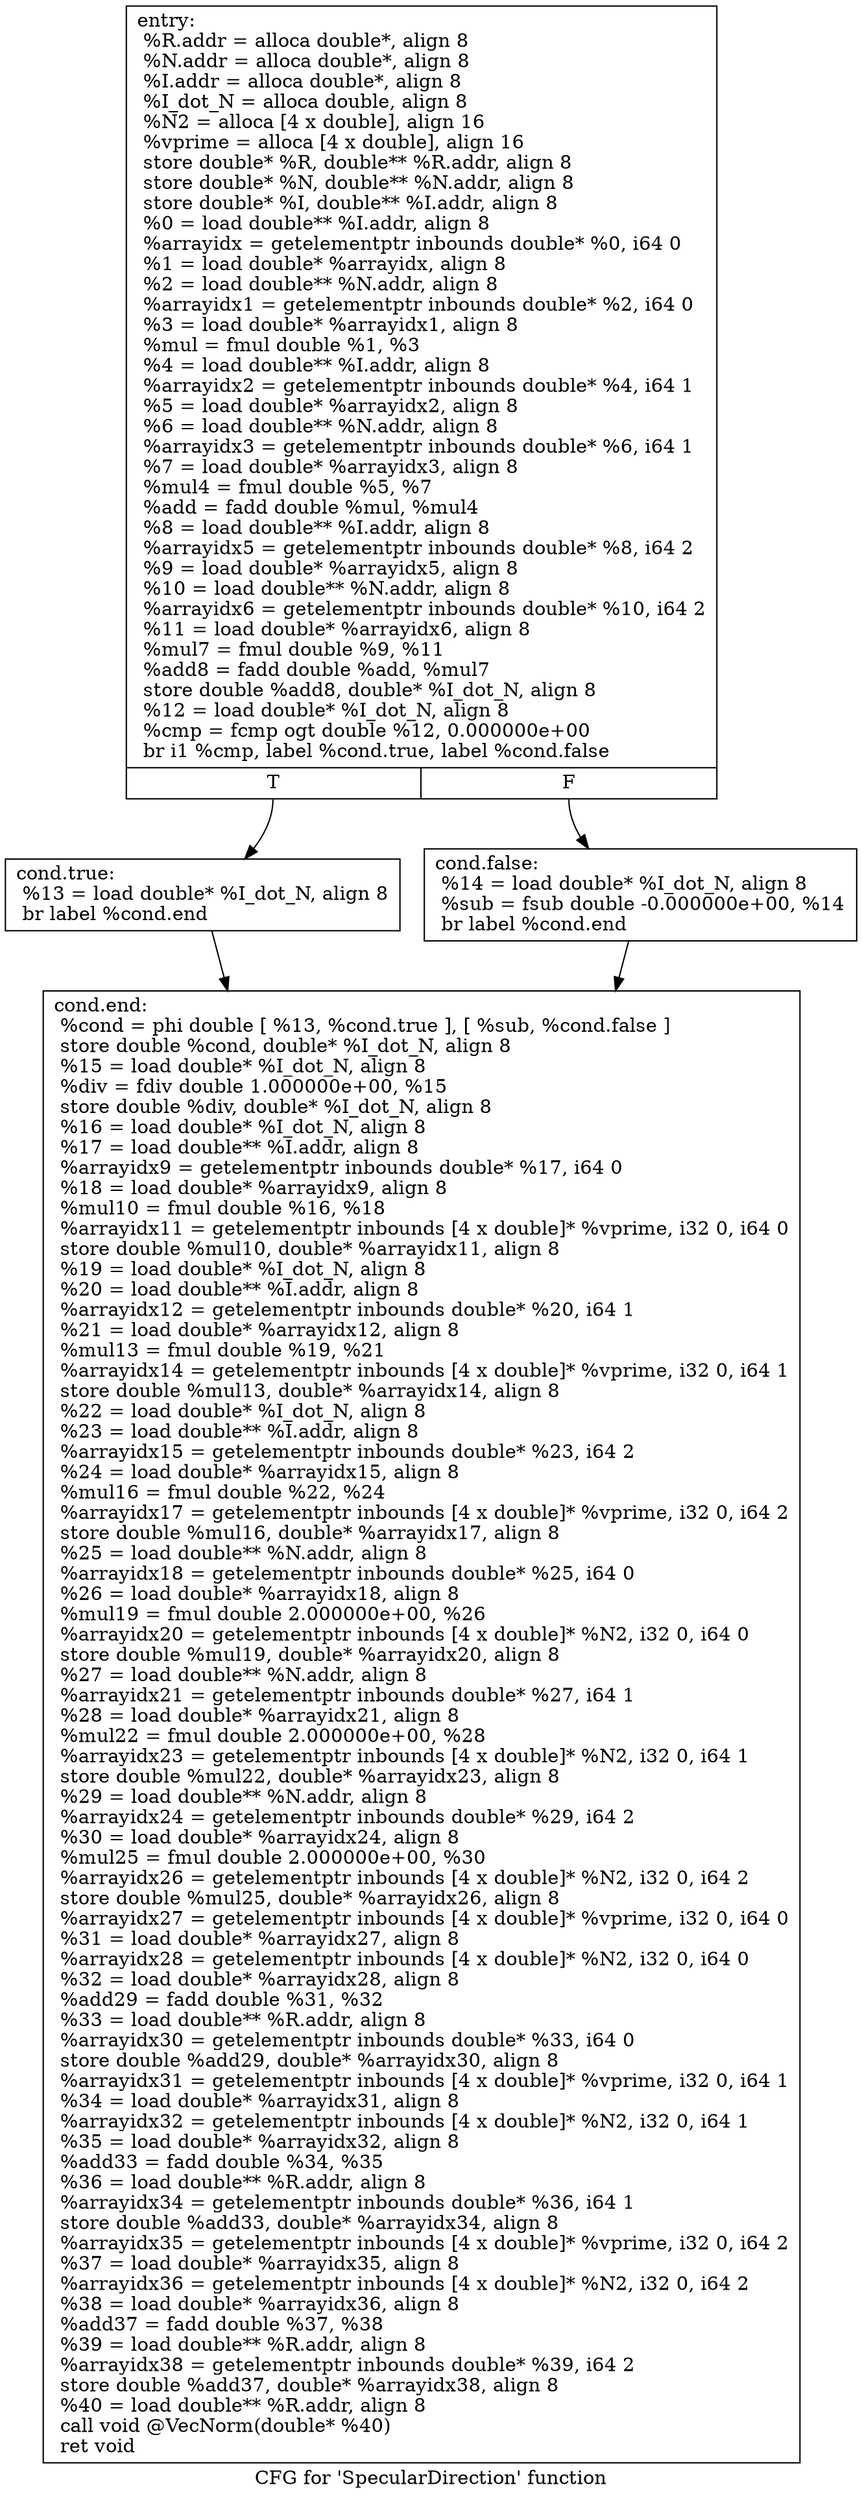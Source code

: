 digraph "CFG for 'SpecularDirection' function" {
	label="CFG for 'SpecularDirection' function";

	Node0x605d690 [shape=record,label="{entry:\l  %R.addr = alloca double*, align 8\l  %N.addr = alloca double*, align 8\l  %I.addr = alloca double*, align 8\l  %I_dot_N = alloca double, align 8\l  %N2 = alloca [4 x double], align 16\l  %vprime = alloca [4 x double], align 16\l  store double* %R, double** %R.addr, align 8\l  store double* %N, double** %N.addr, align 8\l  store double* %I, double** %I.addr, align 8\l  %0 = load double** %I.addr, align 8\l  %arrayidx = getelementptr inbounds double* %0, i64 0\l  %1 = load double* %arrayidx, align 8\l  %2 = load double** %N.addr, align 8\l  %arrayidx1 = getelementptr inbounds double* %2, i64 0\l  %3 = load double* %arrayidx1, align 8\l  %mul = fmul double %1, %3\l  %4 = load double** %I.addr, align 8\l  %arrayidx2 = getelementptr inbounds double* %4, i64 1\l  %5 = load double* %arrayidx2, align 8\l  %6 = load double** %N.addr, align 8\l  %arrayidx3 = getelementptr inbounds double* %6, i64 1\l  %7 = load double* %arrayidx3, align 8\l  %mul4 = fmul double %5, %7\l  %add = fadd double %mul, %mul4\l  %8 = load double** %I.addr, align 8\l  %arrayidx5 = getelementptr inbounds double* %8, i64 2\l  %9 = load double* %arrayidx5, align 8\l  %10 = load double** %N.addr, align 8\l  %arrayidx6 = getelementptr inbounds double* %10, i64 2\l  %11 = load double* %arrayidx6, align 8\l  %mul7 = fmul double %9, %11\l  %add8 = fadd double %add, %mul7\l  store double %add8, double* %I_dot_N, align 8\l  %12 = load double* %I_dot_N, align 8\l  %cmp = fcmp ogt double %12, 0.000000e+00\l  br i1 %cmp, label %cond.true, label %cond.false\l|{<s0>T|<s1>F}}"];
	Node0x605d690:s0 -> Node0x605d6e0;
	Node0x605d690:s1 -> Node0x605d730;
	Node0x605d6e0 [shape=record,label="{cond.true:                                        \l  %13 = load double* %I_dot_N, align 8\l  br label %cond.end\l}"];
	Node0x605d6e0 -> Node0x605d780;
	Node0x605d730 [shape=record,label="{cond.false:                                       \l  %14 = load double* %I_dot_N, align 8\l  %sub = fsub double -0.000000e+00, %14\l  br label %cond.end\l}"];
	Node0x605d730 -> Node0x605d780;
	Node0x605d780 [shape=record,label="{cond.end:                                         \l  %cond = phi double [ %13, %cond.true ], [ %sub, %cond.false ]\l  store double %cond, double* %I_dot_N, align 8\l  %15 = load double* %I_dot_N, align 8\l  %div = fdiv double 1.000000e+00, %15\l  store double %div, double* %I_dot_N, align 8\l  %16 = load double* %I_dot_N, align 8\l  %17 = load double** %I.addr, align 8\l  %arrayidx9 = getelementptr inbounds double* %17, i64 0\l  %18 = load double* %arrayidx9, align 8\l  %mul10 = fmul double %16, %18\l  %arrayidx11 = getelementptr inbounds [4 x double]* %vprime, i32 0, i64 0\l  store double %mul10, double* %arrayidx11, align 8\l  %19 = load double* %I_dot_N, align 8\l  %20 = load double** %I.addr, align 8\l  %arrayidx12 = getelementptr inbounds double* %20, i64 1\l  %21 = load double* %arrayidx12, align 8\l  %mul13 = fmul double %19, %21\l  %arrayidx14 = getelementptr inbounds [4 x double]* %vprime, i32 0, i64 1\l  store double %mul13, double* %arrayidx14, align 8\l  %22 = load double* %I_dot_N, align 8\l  %23 = load double** %I.addr, align 8\l  %arrayidx15 = getelementptr inbounds double* %23, i64 2\l  %24 = load double* %arrayidx15, align 8\l  %mul16 = fmul double %22, %24\l  %arrayidx17 = getelementptr inbounds [4 x double]* %vprime, i32 0, i64 2\l  store double %mul16, double* %arrayidx17, align 8\l  %25 = load double** %N.addr, align 8\l  %arrayidx18 = getelementptr inbounds double* %25, i64 0\l  %26 = load double* %arrayidx18, align 8\l  %mul19 = fmul double 2.000000e+00, %26\l  %arrayidx20 = getelementptr inbounds [4 x double]* %N2, i32 0, i64 0\l  store double %mul19, double* %arrayidx20, align 8\l  %27 = load double** %N.addr, align 8\l  %arrayidx21 = getelementptr inbounds double* %27, i64 1\l  %28 = load double* %arrayidx21, align 8\l  %mul22 = fmul double 2.000000e+00, %28\l  %arrayidx23 = getelementptr inbounds [4 x double]* %N2, i32 0, i64 1\l  store double %mul22, double* %arrayidx23, align 8\l  %29 = load double** %N.addr, align 8\l  %arrayidx24 = getelementptr inbounds double* %29, i64 2\l  %30 = load double* %arrayidx24, align 8\l  %mul25 = fmul double 2.000000e+00, %30\l  %arrayidx26 = getelementptr inbounds [4 x double]* %N2, i32 0, i64 2\l  store double %mul25, double* %arrayidx26, align 8\l  %arrayidx27 = getelementptr inbounds [4 x double]* %vprime, i32 0, i64 0\l  %31 = load double* %arrayidx27, align 8\l  %arrayidx28 = getelementptr inbounds [4 x double]* %N2, i32 0, i64 0\l  %32 = load double* %arrayidx28, align 8\l  %add29 = fadd double %31, %32\l  %33 = load double** %R.addr, align 8\l  %arrayidx30 = getelementptr inbounds double* %33, i64 0\l  store double %add29, double* %arrayidx30, align 8\l  %arrayidx31 = getelementptr inbounds [4 x double]* %vprime, i32 0, i64 1\l  %34 = load double* %arrayidx31, align 8\l  %arrayidx32 = getelementptr inbounds [4 x double]* %N2, i32 0, i64 1\l  %35 = load double* %arrayidx32, align 8\l  %add33 = fadd double %34, %35\l  %36 = load double** %R.addr, align 8\l  %arrayidx34 = getelementptr inbounds double* %36, i64 1\l  store double %add33, double* %arrayidx34, align 8\l  %arrayidx35 = getelementptr inbounds [4 x double]* %vprime, i32 0, i64 2\l  %37 = load double* %arrayidx35, align 8\l  %arrayidx36 = getelementptr inbounds [4 x double]* %N2, i32 0, i64 2\l  %38 = load double* %arrayidx36, align 8\l  %add37 = fadd double %37, %38\l  %39 = load double** %R.addr, align 8\l  %arrayidx38 = getelementptr inbounds double* %39, i64 2\l  store double %add37, double* %arrayidx38, align 8\l  %40 = load double** %R.addr, align 8\l  call void @VecNorm(double* %40)\l  ret void\l}"];
}
